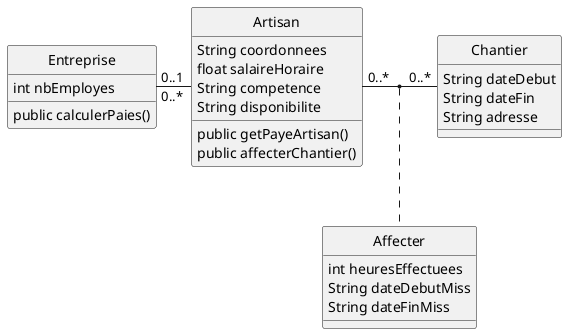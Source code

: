 @startuml DC
class Entreprise {
    int nbEmployes
    public calculerPaies()
}
class Chantier {
    String dateDebut
    String dateFin
    String adresse
}
class Artisan {
    String coordonnees
    float salaireHoraire
    String competence
    String disponibilite
    
    public getPayeArtisan() 
    public affecterChantier()
}
class Affecter {
    int heuresEffectuees
    String dateDebutMiss
    String dateFinMiss
}
Artisan "0..*" - "0..*" Chantier    
(Artisan, Chantier) .. Affecter

Entreprise "0..1" - "0..*" Artisan

hide circle
@enduml
